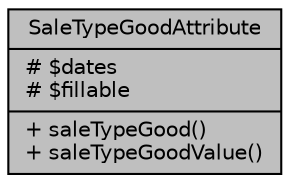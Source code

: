 digraph "SaleTypeGoodAttribute"
{
 // LATEX_PDF_SIZE
  bgcolor="transparent";
  edge [fontname="Helvetica",fontsize="10",labelfontname="Helvetica",labelfontsize="10"];
  node [fontname="Helvetica",fontsize="10",shape=record];
  Node1 [label="{SaleTypeGoodAttribute\n|# $dates\l# $fillable\l|+ saleTypeGood()\l+ saleTypeGoodValue()\l}",height=0.2,width=0.4,color="black", fillcolor="grey75", style="filled", fontcolor="black",tooltip="Datos de attributos en tipos de bienes."];
}
